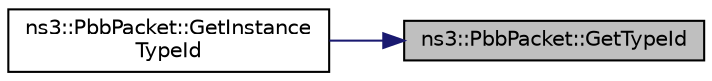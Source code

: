 digraph "ns3::PbbPacket::GetTypeId"
{
 // LATEX_PDF_SIZE
  edge [fontname="Helvetica",fontsize="10",labelfontname="Helvetica",labelfontsize="10"];
  node [fontname="Helvetica",fontsize="10",shape=record];
  rankdir="RL";
  Node1 [label="ns3::PbbPacket::GetTypeId",height=0.2,width=0.4,color="black", fillcolor="grey75", style="filled", fontcolor="black",tooltip="Get the type ID."];
  Node1 -> Node2 [dir="back",color="midnightblue",fontsize="10",style="solid",fontname="Helvetica"];
  Node2 [label="ns3::PbbPacket::GetInstance\lTypeId",height=0.2,width=0.4,color="black", fillcolor="white", style="filled",URL="$classns3_1_1_pbb_packet.html#a39847e842bc4f726b2b6c6c1364c0503",tooltip="Get the most derived TypeId for this Object."];
}
